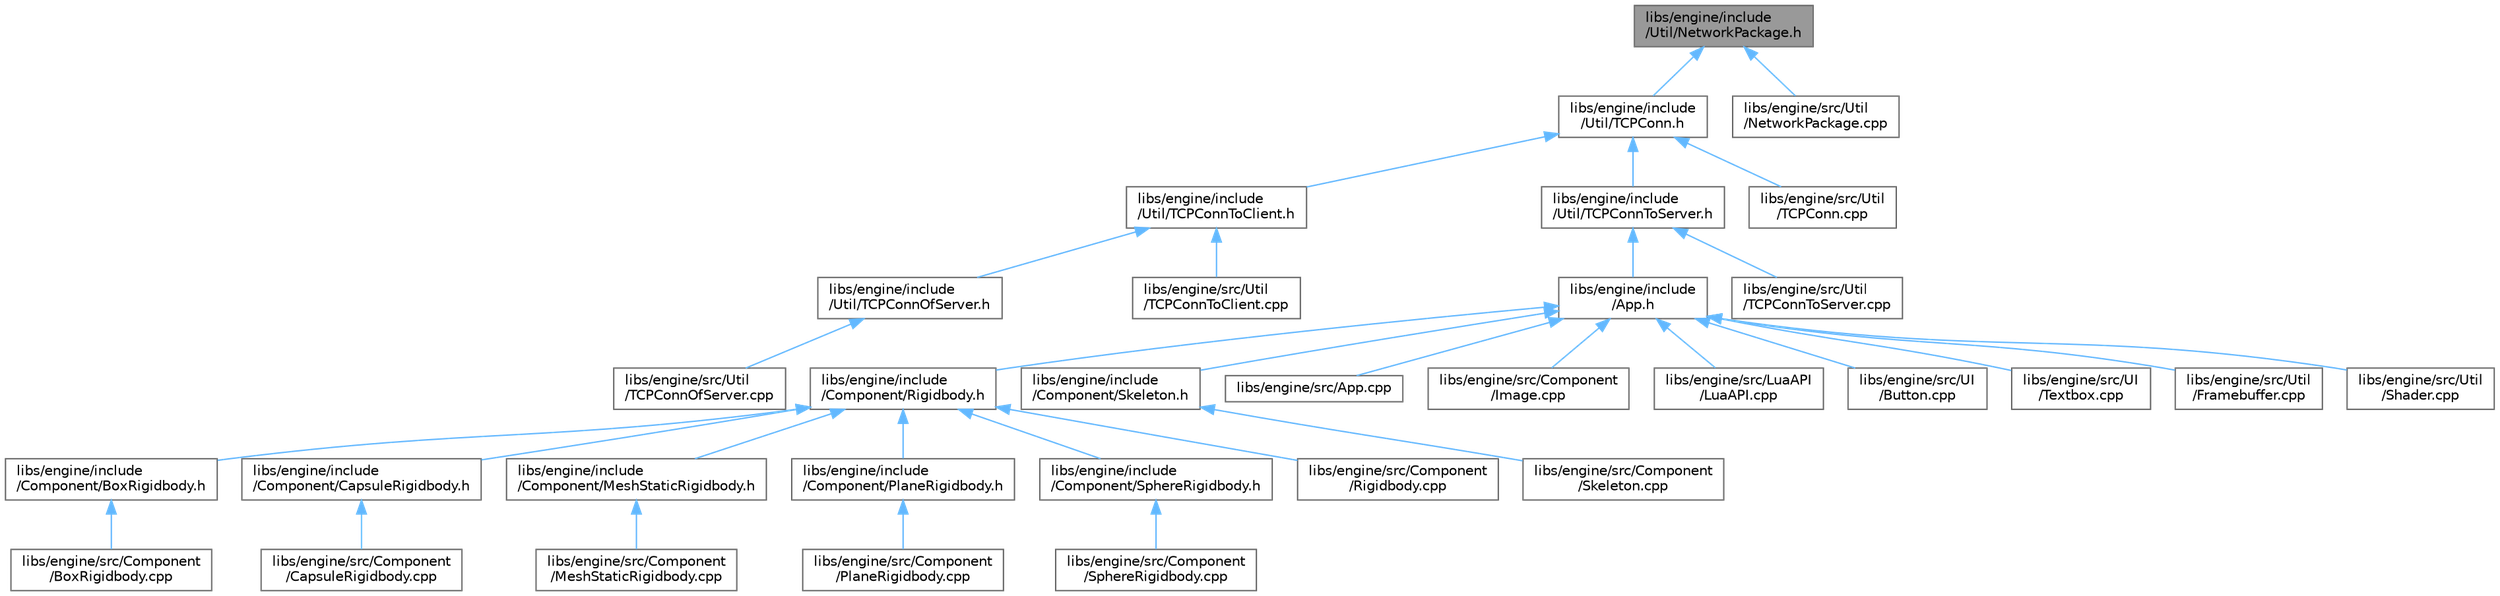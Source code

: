 digraph "libs/engine/include/Util/NetworkPackage.h"
{
 // LATEX_PDF_SIZE
  bgcolor="transparent";
  edge [fontname=Helvetica,fontsize=10,labelfontname=Helvetica,labelfontsize=10];
  node [fontname=Helvetica,fontsize=10,shape=box,height=0.2,width=0.4];
  Node1 [label="libs/engine/include\l/Util/NetworkPackage.h",height=0.2,width=0.4,color="gray40", fillcolor="grey60", style="filled", fontcolor="black",tooltip=" "];
  Node1 -> Node2 [dir="back",color="steelblue1",style="solid"];
  Node2 [label="libs/engine/include\l/Util/TCPConn.h",height=0.2,width=0.4,color="grey40", fillcolor="white", style="filled",URL="$_t_c_p_conn_8h.html",tooltip=" "];
  Node2 -> Node3 [dir="back",color="steelblue1",style="solid"];
  Node3 [label="libs/engine/include\l/Util/TCPConnToClient.h",height=0.2,width=0.4,color="grey40", fillcolor="white", style="filled",URL="$_t_c_p_conn_to_client_8h.html",tooltip=" "];
  Node3 -> Node4 [dir="back",color="steelblue1",style="solid"];
  Node4 [label="libs/engine/include\l/Util/TCPConnOfServer.h",height=0.2,width=0.4,color="grey40", fillcolor="white", style="filled",URL="$_t_c_p_conn_of_server_8h.html",tooltip=" "];
  Node4 -> Node5 [dir="back",color="steelblue1",style="solid"];
  Node5 [label="libs/engine/src/Util\l/TCPConnOfServer.cpp",height=0.2,width=0.4,color="grey40", fillcolor="white", style="filled",URL="$_t_c_p_conn_of_server_8cpp.html",tooltip=" "];
  Node3 -> Node6 [dir="back",color="steelblue1",style="solid"];
  Node6 [label="libs/engine/src/Util\l/TCPConnToClient.cpp",height=0.2,width=0.4,color="grey40", fillcolor="white", style="filled",URL="$_t_c_p_conn_to_client_8cpp.html",tooltip=" "];
  Node2 -> Node7 [dir="back",color="steelblue1",style="solid"];
  Node7 [label="libs/engine/include\l/Util/TCPConnToServer.h",height=0.2,width=0.4,color="grey40", fillcolor="white", style="filled",URL="$_t_c_p_conn_to_server_8h.html",tooltip=" "];
  Node7 -> Node8 [dir="back",color="steelblue1",style="solid"];
  Node8 [label="libs/engine/include\l/App.h",height=0.2,width=0.4,color="grey40", fillcolor="white", style="filled",URL="$_app_8h.html",tooltip=" "];
  Node8 -> Node9 [dir="back",color="steelblue1",style="solid"];
  Node9 [label="libs/engine/include\l/Component/Rigidbody.h",height=0.2,width=0.4,color="grey40", fillcolor="white", style="filled",URL="$_rigidbody_8h.html",tooltip=" "];
  Node9 -> Node10 [dir="back",color="steelblue1",style="solid"];
  Node10 [label="libs/engine/include\l/Component/BoxRigidbody.h",height=0.2,width=0.4,color="grey40", fillcolor="white", style="filled",URL="$_box_rigidbody_8h.html",tooltip=" "];
  Node10 -> Node11 [dir="back",color="steelblue1",style="solid"];
  Node11 [label="libs/engine/src/Component\l/BoxRigidbody.cpp",height=0.2,width=0.4,color="grey40", fillcolor="white", style="filled",URL="$_box_rigidbody_8cpp.html",tooltip=" "];
  Node9 -> Node12 [dir="back",color="steelblue1",style="solid"];
  Node12 [label="libs/engine/include\l/Component/CapsuleRigidbody.h",height=0.2,width=0.4,color="grey40", fillcolor="white", style="filled",URL="$_capsule_rigidbody_8h.html",tooltip=" "];
  Node12 -> Node13 [dir="back",color="steelblue1",style="solid"];
  Node13 [label="libs/engine/src/Component\l/CapsuleRigidbody.cpp",height=0.2,width=0.4,color="grey40", fillcolor="white", style="filled",URL="$_capsule_rigidbody_8cpp.html",tooltip=" "];
  Node9 -> Node14 [dir="back",color="steelblue1",style="solid"];
  Node14 [label="libs/engine/include\l/Component/MeshStaticRigidbody.h",height=0.2,width=0.4,color="grey40", fillcolor="white", style="filled",URL="$_mesh_static_rigidbody_8h.html",tooltip=" "];
  Node14 -> Node15 [dir="back",color="steelblue1",style="solid"];
  Node15 [label="libs/engine/src/Component\l/MeshStaticRigidbody.cpp",height=0.2,width=0.4,color="grey40", fillcolor="white", style="filled",URL="$_mesh_static_rigidbody_8cpp.html",tooltip=" "];
  Node9 -> Node16 [dir="back",color="steelblue1",style="solid"];
  Node16 [label="libs/engine/include\l/Component/PlaneRigidbody.h",height=0.2,width=0.4,color="grey40", fillcolor="white", style="filled",URL="$_plane_rigidbody_8h.html",tooltip=" "];
  Node16 -> Node17 [dir="back",color="steelblue1",style="solid"];
  Node17 [label="libs/engine/src/Component\l/PlaneRigidbody.cpp",height=0.2,width=0.4,color="grey40", fillcolor="white", style="filled",URL="$_plane_rigidbody_8cpp.html",tooltip=" "];
  Node9 -> Node18 [dir="back",color="steelblue1",style="solid"];
  Node18 [label="libs/engine/include\l/Component/SphereRigidbody.h",height=0.2,width=0.4,color="grey40", fillcolor="white", style="filled",URL="$_sphere_rigidbody_8h.html",tooltip=" "];
  Node18 -> Node19 [dir="back",color="steelblue1",style="solid"];
  Node19 [label="libs/engine/src/Component\l/SphereRigidbody.cpp",height=0.2,width=0.4,color="grey40", fillcolor="white", style="filled",URL="$_sphere_rigidbody_8cpp.html",tooltip=" "];
  Node9 -> Node20 [dir="back",color="steelblue1",style="solid"];
  Node20 [label="libs/engine/src/Component\l/Rigidbody.cpp",height=0.2,width=0.4,color="grey40", fillcolor="white", style="filled",URL="$_rigidbody_8cpp.html",tooltip=" "];
  Node8 -> Node21 [dir="back",color="steelblue1",style="solid"];
  Node21 [label="libs/engine/include\l/Component/Skeleton.h",height=0.2,width=0.4,color="grey40", fillcolor="white", style="filled",URL="$_skeleton_8h.html",tooltip=" "];
  Node21 -> Node22 [dir="back",color="steelblue1",style="solid"];
  Node22 [label="libs/engine/src/Component\l/Skeleton.cpp",height=0.2,width=0.4,color="grey40", fillcolor="white", style="filled",URL="$_skeleton_8cpp.html",tooltip=" "];
  Node8 -> Node23 [dir="back",color="steelblue1",style="solid"];
  Node23 [label="libs/engine/src/App.cpp",height=0.2,width=0.4,color="grey40", fillcolor="white", style="filled",URL="$_app_8cpp.html",tooltip=" "];
  Node8 -> Node24 [dir="back",color="steelblue1",style="solid"];
  Node24 [label="libs/engine/src/Component\l/Image.cpp",height=0.2,width=0.4,color="grey40", fillcolor="white", style="filled",URL="$_image_8cpp.html",tooltip=" "];
  Node8 -> Node25 [dir="back",color="steelblue1",style="solid"];
  Node25 [label="libs/engine/src/LuaAPI\l/LuaAPI.cpp",height=0.2,width=0.4,color="grey40", fillcolor="white", style="filled",URL="$_lua_a_p_i_8cpp.html",tooltip=" "];
  Node8 -> Node26 [dir="back",color="steelblue1",style="solid"];
  Node26 [label="libs/engine/src/UI\l/Button.cpp",height=0.2,width=0.4,color="grey40", fillcolor="white", style="filled",URL="$_button_8cpp.html",tooltip=" "];
  Node8 -> Node27 [dir="back",color="steelblue1",style="solid"];
  Node27 [label="libs/engine/src/UI\l/Textbox.cpp",height=0.2,width=0.4,color="grey40", fillcolor="white", style="filled",URL="$_textbox_8cpp.html",tooltip=" "];
  Node8 -> Node28 [dir="back",color="steelblue1",style="solid"];
  Node28 [label="libs/engine/src/Util\l/Framebuffer.cpp",height=0.2,width=0.4,color="grey40", fillcolor="white", style="filled",URL="$_framebuffer_8cpp.html",tooltip=" "];
  Node8 -> Node29 [dir="back",color="steelblue1",style="solid"];
  Node29 [label="libs/engine/src/Util\l/Shader.cpp",height=0.2,width=0.4,color="grey40", fillcolor="white", style="filled",URL="$_shader_8cpp.html",tooltip=" "];
  Node7 -> Node30 [dir="back",color="steelblue1",style="solid"];
  Node30 [label="libs/engine/src/Util\l/TCPConnToServer.cpp",height=0.2,width=0.4,color="grey40", fillcolor="white", style="filled",URL="$_t_c_p_conn_to_server_8cpp.html",tooltip=" "];
  Node2 -> Node31 [dir="back",color="steelblue1",style="solid"];
  Node31 [label="libs/engine/src/Util\l/TCPConn.cpp",height=0.2,width=0.4,color="grey40", fillcolor="white", style="filled",URL="$_t_c_p_conn_8cpp.html",tooltip=" "];
  Node1 -> Node32 [dir="back",color="steelblue1",style="solid"];
  Node32 [label="libs/engine/src/Util\l/NetworkPackage.cpp",height=0.2,width=0.4,color="grey40", fillcolor="white", style="filled",URL="$_network_package_8cpp.html",tooltip=" "];
}
